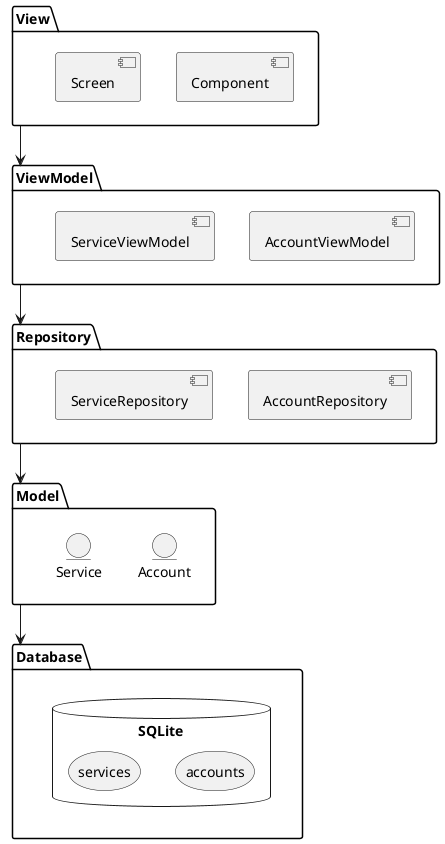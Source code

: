 @startuml

package View {
    component Screen
    component Component

    Screen -[Hidden]ri- Component
}

package ViewModel {
    component ServiceViewModel
    component AccountViewModel

    ServiceViewModel -[Hidden]ri- AccountViewModel
}

package Repository {
    component ServiceRepository
    component AccountRepository

    ServiceRepository -[Hidden]ri- AccountRepository
}

package Model {
    entity Service
    entity Account
    
    Service -[Hidden]ri- Account
}

package Database {
    database SQLite {
        storage services
        storage accounts

        services -[Hidden]ri- accounts
    }
}

View --> ViewModel
ViewModel --> Repository
Repository --> Model
Model --> Database

@enduml